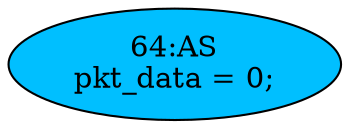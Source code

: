 strict digraph "" {
	node [label="\N"];
	"64:AS"	 [ast="<pyverilog.vparser.ast.Assign object at 0x7f9d4b7f5090>",
		def_var="['pkt_data']",
		fillcolor=deepskyblue,
		label="64:AS
pkt_data = 0;",
		statements="[]",
		style=filled,
		typ=Assign,
		use_var="[]"];
}
